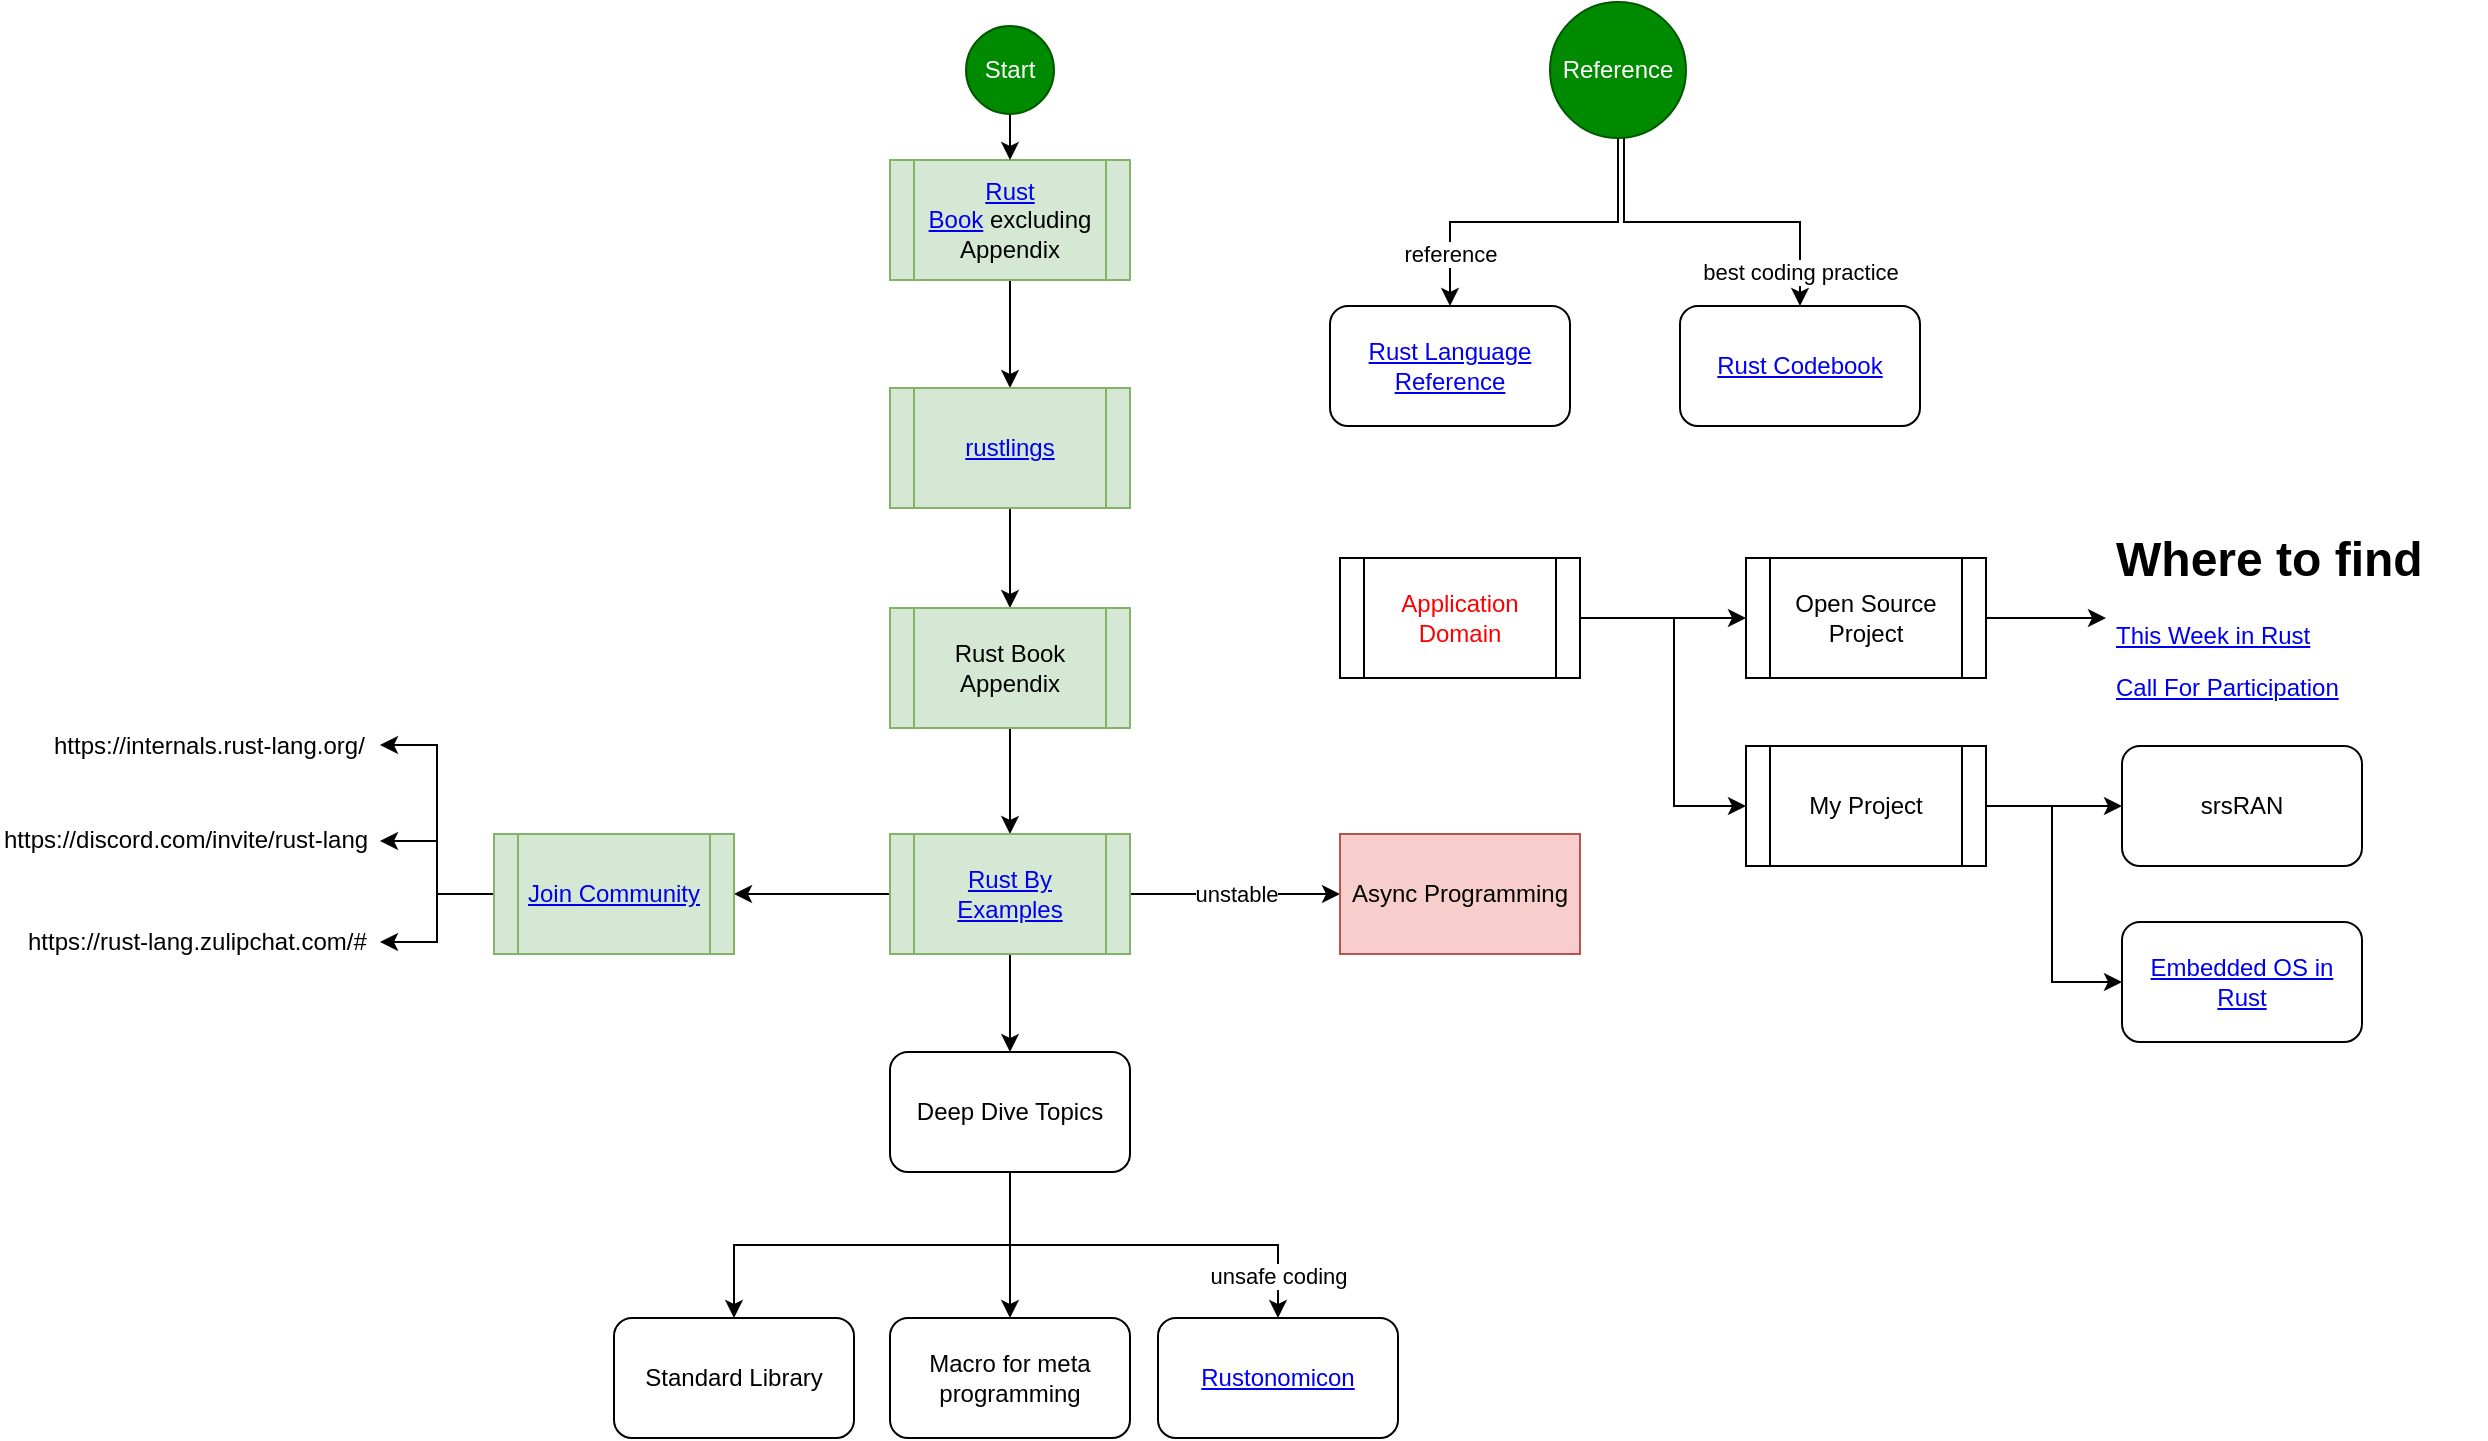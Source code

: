 <mxfile version="19.0.0" type="github" pages="2">
  <diagram id="PBkYrD5w5cS4U47afEp-" name="roadmap">
    <mxGraphModel dx="2254" dy="867" grid="0" gridSize="10" guides="1" tooltips="1" connect="1" arrows="1" fold="1" page="1" pageScale="1" pageWidth="827" pageHeight="1169" math="0" shadow="0">
      <root>
        <mxCell id="0" />
        <mxCell id="1" parent="0" />
        <mxCell id="ulpQKY1A7-1UQrpSVsIB-3" value="" style="edgeStyle=orthogonalEdgeStyle;rounded=0;orthogonalLoop=1;jettySize=auto;html=1;" parent="1" source="ulpQKY1A7-1UQrpSVsIB-1" target="ulpQKY1A7-1UQrpSVsIB-2" edge="1">
          <mxGeometry relative="1" as="geometry" />
        </mxCell>
        <mxCell id="ulpQKY1A7-1UQrpSVsIB-1" value="&lt;a href=&quot;https://doc.rust-lang.org/book/&quot;&gt;Rust Book&lt;/a&gt;&amp;nbsp;excluding Appendix" style="shape=process;whiteSpace=wrap;html=1;backgroundOutline=1;fillColor=#d5e8d4;strokeColor=#82b366;" parent="1" vertex="1">
          <mxGeometry x="495" y="105" width="120" height="60" as="geometry" />
        </mxCell>
        <mxCell id="ulpQKY1A7-1UQrpSVsIB-5" value="" style="edgeStyle=orthogonalEdgeStyle;rounded=0;orthogonalLoop=1;jettySize=auto;html=1;exitX=0.5;exitY=1;exitDx=0;exitDy=0;" parent="1" source="ulpQKY1A7-1UQrpSVsIB-6" target="ulpQKY1A7-1UQrpSVsIB-4" edge="1">
          <mxGeometry relative="1" as="geometry" />
        </mxCell>
        <mxCell id="ulpQKY1A7-1UQrpSVsIB-7" value="" style="edgeStyle=orthogonalEdgeStyle;rounded=0;orthogonalLoop=1;jettySize=auto;html=1;" parent="1" source="ulpQKY1A7-1UQrpSVsIB-2" target="ulpQKY1A7-1UQrpSVsIB-6" edge="1">
          <mxGeometry relative="1" as="geometry" />
        </mxCell>
        <mxCell id="ulpQKY1A7-1UQrpSVsIB-2" value="&lt;a href=&quot;https://github.com/rust-lang/rustlings/&quot;&gt;rustlings&lt;/a&gt;" style="shape=process;whiteSpace=wrap;html=1;backgroundOutline=1;fillColor=#d5e8d4;strokeColor=#82b366;" parent="1" vertex="1">
          <mxGeometry x="495" y="219" width="120" height="60" as="geometry" />
        </mxCell>
        <mxCell id="ulpQKY1A7-1UQrpSVsIB-9" value="" style="edgeStyle=orthogonalEdgeStyle;rounded=0;orthogonalLoop=1;jettySize=auto;html=1;exitX=1;exitY=0.5;exitDx=0;exitDy=0;" parent="1" source="ulpQKY1A7-1UQrpSVsIB-13" target="ulpQKY1A7-1UQrpSVsIB-8" edge="1">
          <mxGeometry relative="1" as="geometry" />
        </mxCell>
        <mxCell id="ulpQKY1A7-1UQrpSVsIB-19" value="" style="edgeStyle=orthogonalEdgeStyle;rounded=0;orthogonalLoop=1;jettySize=auto;html=1;" parent="1" source="ulpQKY1A7-1UQrpSVsIB-4" target="ulpQKY1A7-1UQrpSVsIB-18" edge="1">
          <mxGeometry relative="1" as="geometry" />
        </mxCell>
        <mxCell id="ulpQKY1A7-1UQrpSVsIB-36" value="" style="edgeStyle=orthogonalEdgeStyle;rounded=0;orthogonalLoop=1;jettySize=auto;html=1;exitX=0.5;exitY=1;exitDx=0;exitDy=0;" parent="1" source="ulpQKY1A7-1UQrpSVsIB-4" target="ulpQKY1A7-1UQrpSVsIB-35" edge="1">
          <mxGeometry relative="1" as="geometry" />
        </mxCell>
        <mxCell id="ulpQKY1A7-1UQrpSVsIB-62" value="&lt;font color=&quot;#000000&quot;&gt;best coding practice&lt;/font&gt;" style="edgeStyle=orthogonalEdgeStyle;rounded=0;orthogonalLoop=1;jettySize=auto;html=1;entryX=0.5;entryY=0;entryDx=0;entryDy=0;fontColor=#FF0000;exitX=0.544;exitY=1;exitDx=0;exitDy=0;exitPerimeter=0;" parent="1" source="ulpQKY1A7-1UQrpSVsIB-73" target="ulpQKY1A7-1UQrpSVsIB-64" edge="1">
          <mxGeometry x="0.8" relative="1" as="geometry">
            <mxPoint x="865" y="98" as="sourcePoint" />
            <mxPoint x="768" y="81" as="targetPoint" />
            <mxPoint as="offset" />
          </mxGeometry>
        </mxCell>
        <mxCell id="i2lRK1VTi4aubwp1Akog-2" value="unstable" style="edgeStyle=orthogonalEdgeStyle;rounded=0;orthogonalLoop=1;jettySize=auto;html=1;" edge="1" parent="1" source="ulpQKY1A7-1UQrpSVsIB-4" target="i2lRK1VTi4aubwp1Akog-1">
          <mxGeometry relative="1" as="geometry" />
        </mxCell>
        <mxCell id="ulpQKY1A7-1UQrpSVsIB-4" value="&lt;a href=&quot;https://doc.rust-lang.org/stable/rust-by-example/&quot;&gt;Rust By Examples&lt;/a&gt;" style="shape=process;whiteSpace=wrap;html=1;backgroundOutline=1;fillColor=#d5e8d4;strokeColor=#82b366;" parent="1" vertex="1">
          <mxGeometry x="495" y="442" width="120" height="60" as="geometry" />
        </mxCell>
        <mxCell id="ulpQKY1A7-1UQrpSVsIB-6" value="Rust Book Appendix" style="shape=process;whiteSpace=wrap;html=1;backgroundOutline=1;fillColor=#d5e8d4;strokeColor=#82b366;" parent="1" vertex="1">
          <mxGeometry x="495" y="329" width="120" height="60" as="geometry" />
        </mxCell>
        <mxCell id="ulpQKY1A7-1UQrpSVsIB-11" value="" style="edgeStyle=orthogonalEdgeStyle;rounded=0;orthogonalLoop=1;jettySize=auto;html=1;exitX=1;exitY=0.5;exitDx=0;exitDy=0;" parent="1" source="ulpQKY1A7-1UQrpSVsIB-13" target="ulpQKY1A7-1UQrpSVsIB-10" edge="1">
          <mxGeometry relative="1" as="geometry">
            <Array as="points">
              <mxPoint x="887" y="334" />
              <mxPoint x="887" y="428" />
            </Array>
          </mxGeometry>
        </mxCell>
        <mxCell id="ulpQKY1A7-1UQrpSVsIB-53" style="edgeStyle=orthogonalEdgeStyle;rounded=0;orthogonalLoop=1;jettySize=auto;html=1;entryX=0;entryY=0.5;entryDx=0;entryDy=0;" parent="1" source="ulpQKY1A7-1UQrpSVsIB-8" target="ulpQKY1A7-1UQrpSVsIB-52" edge="1">
          <mxGeometry relative="1" as="geometry" />
        </mxCell>
        <mxCell id="ulpQKY1A7-1UQrpSVsIB-8" value="Open Source Project" style="shape=process;whiteSpace=wrap;html=1;backgroundOutline=1;" parent="1" vertex="1">
          <mxGeometry x="923" y="304" width="120" height="60" as="geometry" />
        </mxCell>
        <mxCell id="ulpQKY1A7-1UQrpSVsIB-55" value="" style="edgeStyle=orthogonalEdgeStyle;rounded=0;orthogonalLoop=1;jettySize=auto;html=1;" parent="1" source="ulpQKY1A7-1UQrpSVsIB-10" target="ulpQKY1A7-1UQrpSVsIB-54" edge="1">
          <mxGeometry relative="1" as="geometry" />
        </mxCell>
        <mxCell id="ulpQKY1A7-1UQrpSVsIB-60" value="" style="edgeStyle=orthogonalEdgeStyle;rounded=0;orthogonalLoop=1;jettySize=auto;html=1;" parent="1" source="ulpQKY1A7-1UQrpSVsIB-10" target="ulpQKY1A7-1UQrpSVsIB-59" edge="1">
          <mxGeometry relative="1" as="geometry">
            <Array as="points">
              <mxPoint x="1076" y="428" />
              <mxPoint x="1076" y="516" />
            </Array>
          </mxGeometry>
        </mxCell>
        <mxCell id="ulpQKY1A7-1UQrpSVsIB-10" value="My Project" style="shape=process;whiteSpace=wrap;html=1;backgroundOutline=1;" parent="1" vertex="1">
          <mxGeometry x="923" y="398" width="120" height="60" as="geometry" />
        </mxCell>
        <mxCell id="ulpQKY1A7-1UQrpSVsIB-66" value="reference" style="edgeStyle=orthogonalEdgeStyle;rounded=0;orthogonalLoop=1;jettySize=auto;html=1;fontColor=#000000;exitX=0.5;exitY=1;exitDx=0;exitDy=0;" parent="1" source="ulpQKY1A7-1UQrpSVsIB-73" target="ulpQKY1A7-1UQrpSVsIB-65" edge="1">
          <mxGeometry x="0.692" relative="1" as="geometry">
            <mxPoint x="865" y="98" as="sourcePoint" />
            <mxPoint as="offset" />
          </mxGeometry>
        </mxCell>
        <mxCell id="ulpQKY1A7-1UQrpSVsIB-13" value="&lt;font color=&quot;#ff0000&quot;&gt;Application Domain&lt;/font&gt;" style="shape=process;whiteSpace=wrap;html=1;backgroundOutline=1;" parent="1" vertex="1">
          <mxGeometry x="720" y="304" width="120" height="60" as="geometry" />
        </mxCell>
        <mxCell id="i2lRK1VTi4aubwp1Akog-9" style="edgeStyle=orthogonalEdgeStyle;rounded=0;orthogonalLoop=1;jettySize=auto;html=1;entryX=1;entryY=0.5;entryDx=0;entryDy=0;" edge="1" parent="1" source="ulpQKY1A7-1UQrpSVsIB-18" target="i2lRK1VTi4aubwp1Akog-7">
          <mxGeometry relative="1" as="geometry" />
        </mxCell>
        <mxCell id="i2lRK1VTi4aubwp1Akog-10" style="edgeStyle=orthogonalEdgeStyle;rounded=0;orthogonalLoop=1;jettySize=auto;html=1;entryX=1;entryY=0.5;entryDx=0;entryDy=0;" edge="1" parent="1" source="ulpQKY1A7-1UQrpSVsIB-18" target="i2lRK1VTi4aubwp1Akog-8">
          <mxGeometry relative="1" as="geometry" />
        </mxCell>
        <mxCell id="i2lRK1VTi4aubwp1Akog-11" style="edgeStyle=orthogonalEdgeStyle;rounded=0;orthogonalLoop=1;jettySize=auto;html=1;entryX=1;entryY=0.5;entryDx=0;entryDy=0;" edge="1" parent="1" source="ulpQKY1A7-1UQrpSVsIB-18" target="i2lRK1VTi4aubwp1Akog-6">
          <mxGeometry relative="1" as="geometry" />
        </mxCell>
        <mxCell id="ulpQKY1A7-1UQrpSVsIB-18" value="&lt;a href=&quot;https://www.rust-lang.org/community&quot;&gt;Join Community&lt;/a&gt;" style="shape=process;whiteSpace=wrap;html=1;backgroundOutline=1;fillColor=#d5e8d4;strokeColor=#82b366;" parent="1" vertex="1">
          <mxGeometry x="297" y="442" width="120" height="60" as="geometry" />
        </mxCell>
        <mxCell id="ulpQKY1A7-1UQrpSVsIB-23" value="" style="edgeStyle=orthogonalEdgeStyle;rounded=0;orthogonalLoop=1;jettySize=auto;html=1;" parent="1" source="ulpQKY1A7-1UQrpSVsIB-22" target="ulpQKY1A7-1UQrpSVsIB-1" edge="1">
          <mxGeometry relative="1" as="geometry" />
        </mxCell>
        <mxCell id="ulpQKY1A7-1UQrpSVsIB-22" value="Start" style="ellipse;whiteSpace=wrap;html=1;aspect=fixed;fillColor=#008a00;strokeColor=#005700;fontColor=#ffffff;" parent="1" vertex="1">
          <mxGeometry x="533" y="38" width="44" height="44" as="geometry" />
        </mxCell>
        <mxCell id="ulpQKY1A7-1UQrpSVsIB-39" value="" style="edgeStyle=orthogonalEdgeStyle;rounded=0;orthogonalLoop=1;jettySize=auto;html=1;exitX=0.5;exitY=1;exitDx=0;exitDy=0;" parent="1" source="ulpQKY1A7-1UQrpSVsIB-35" target="ulpQKY1A7-1UQrpSVsIB-38" edge="1">
          <mxGeometry relative="1" as="geometry" />
        </mxCell>
        <mxCell id="ulpQKY1A7-1UQrpSVsIB-41" value="" style="edgeStyle=orthogonalEdgeStyle;rounded=0;orthogonalLoop=1;jettySize=auto;html=1;" parent="1" source="ulpQKY1A7-1UQrpSVsIB-35" target="ulpQKY1A7-1UQrpSVsIB-40" edge="1">
          <mxGeometry relative="1" as="geometry" />
        </mxCell>
        <mxCell id="ulpQKY1A7-1UQrpSVsIB-43" value="unsafe coding" style="edgeStyle=orthogonalEdgeStyle;rounded=0;orthogonalLoop=1;jettySize=auto;html=1;exitX=0.5;exitY=1;exitDx=0;exitDy=0;" parent="1" source="ulpQKY1A7-1UQrpSVsIB-35" target="ulpQKY1A7-1UQrpSVsIB-42" edge="1">
          <mxGeometry x="0.792" relative="1" as="geometry">
            <mxPoint as="offset" />
          </mxGeometry>
        </mxCell>
        <mxCell id="ulpQKY1A7-1UQrpSVsIB-35" value="Deep Dive Topics" style="rounded=1;whiteSpace=wrap;html=1;" parent="1" vertex="1">
          <mxGeometry x="495" y="551" width="120" height="60" as="geometry" />
        </mxCell>
        <mxCell id="ulpQKY1A7-1UQrpSVsIB-38" value="Standard Library" style="rounded=1;whiteSpace=wrap;html=1;" parent="1" vertex="1">
          <mxGeometry x="357" y="684" width="120" height="60" as="geometry" />
        </mxCell>
        <mxCell id="ulpQKY1A7-1UQrpSVsIB-40" value="Macro for meta programming" style="rounded=1;whiteSpace=wrap;html=1;" parent="1" vertex="1">
          <mxGeometry x="495" y="684" width="120" height="60" as="geometry" />
        </mxCell>
        <mxCell id="ulpQKY1A7-1UQrpSVsIB-42" value="&lt;a style=&quot;&quot; href=&quot;https://doc.rust-lang.org/nomicon/&quot;&gt;Rustonomicon&lt;/a&gt;" style="whiteSpace=wrap;html=1;rounded=1;" parent="1" vertex="1">
          <mxGeometry x="629" y="684" width="120" height="60" as="geometry" />
        </mxCell>
        <mxCell id="ulpQKY1A7-1UQrpSVsIB-52" value="&lt;h1&gt;Where to find&lt;/h1&gt;&lt;p&gt;&lt;a href=&quot;https://this-week-in-rust.org/&quot;&gt;This Week in Rust&lt;/a&gt;&lt;/p&gt;&lt;p&gt;&lt;a href=&quot;https://users.rust-lang.org/t/twir-call-for-participation/4821&quot;&gt;Call For Participation&lt;/a&gt;&lt;/p&gt;" style="text;html=1;strokeColor=none;fillColor=none;spacing=5;spacingTop=-20;whiteSpace=wrap;overflow=hidden;rounded=0;" parent="1" vertex="1">
          <mxGeometry x="1103" y="284.5" width="190" height="99" as="geometry" />
        </mxCell>
        <mxCell id="ulpQKY1A7-1UQrpSVsIB-54" value="srsRAN" style="rounded=1;whiteSpace=wrap;html=1;" parent="1" vertex="1">
          <mxGeometry x="1111" y="398" width="120" height="60" as="geometry" />
        </mxCell>
        <mxCell id="ulpQKY1A7-1UQrpSVsIB-59" value="&lt;a href=&quot;https://github.com/rust-embedded/rust-raspberrypi-OS-tutorials&quot;&gt;Embedded OS in Rust&lt;/a&gt;" style="rounded=1;whiteSpace=wrap;html=1;" parent="1" vertex="1">
          <mxGeometry x="1111" y="486" width="120" height="60" as="geometry" />
        </mxCell>
        <mxCell id="ulpQKY1A7-1UQrpSVsIB-64" value="&lt;a href=&quot;https://rust-lang-nursery.github.io/rust-cookbook/&quot;&gt;Rust Codebook&lt;/a&gt;" style="rounded=1;whiteSpace=wrap;html=1;" parent="1" vertex="1">
          <mxGeometry x="890" y="178" width="120" height="60" as="geometry" />
        </mxCell>
        <mxCell id="ulpQKY1A7-1UQrpSVsIB-65" value="&lt;a href=&quot;https://doc.rust-lang.org/stable/reference/&quot;&gt;Rust Language Reference&lt;/a&gt;" style="rounded=1;whiteSpace=wrap;html=1;" parent="1" vertex="1">
          <mxGeometry x="715" y="178" width="120" height="60" as="geometry" />
        </mxCell>
        <mxCell id="ulpQKY1A7-1UQrpSVsIB-73" value="Reference" style="ellipse;whiteSpace=wrap;html=1;aspect=fixed;fillColor=#008a00;strokeColor=#005700;fontColor=#ffffff;" parent="1" vertex="1">
          <mxGeometry x="825" y="26" width="68" height="68" as="geometry" />
        </mxCell>
        <mxCell id="i2lRK1VTi4aubwp1Akog-1" value="Async Programming" style="whiteSpace=wrap;html=1;fillColor=#f8cecc;strokeColor=#b85450;" vertex="1" parent="1">
          <mxGeometry x="720" y="442" width="120" height="60" as="geometry" />
        </mxCell>
        <UserObject label="https://rust-lang.zulipchat.com/#" link="https://rust-lang.zulipchat.com/#" id="i2lRK1VTi4aubwp1Akog-6">
          <mxCell style="text;whiteSpace=wrap;html=1;" vertex="1" parent="1">
            <mxGeometry x="62" y="482" width="178" height="28" as="geometry" />
          </mxCell>
        </UserObject>
        <UserObject label="https://internals.rust-lang.org/" link="https://www.rust-lang.org/community" id="i2lRK1VTi4aubwp1Akog-7">
          <mxCell style="text;whiteSpace=wrap;html=1;" vertex="1" parent="1">
            <mxGeometry x="75" y="383.5" width="165" height="28" as="geometry" />
          </mxCell>
        </UserObject>
        <UserObject label="https://discord.com/invite/rust-lang" link="https://discord.com/invite/rust-lang" id="i2lRK1VTi4aubwp1Akog-8">
          <mxCell style="text;whiteSpace=wrap;html=1;" vertex="1" parent="1">
            <mxGeometry x="50" y="431" width="190" height="29" as="geometry" />
          </mxCell>
        </UserObject>
      </root>
    </mxGraphModel>
  </diagram>
  <diagram id="SkSZhN0o_0jAMBB2AcKW" name="OpenSourceProject">
    <mxGraphModel dx="2254" dy="867" grid="1" gridSize="10" guides="1" tooltips="1" connect="1" arrows="1" fold="1" page="1" pageScale="1" pageWidth="827" pageHeight="1169" math="0" shadow="0">
      <root>
        <mxCell id="0" />
        <mxCell id="1" parent="0" />
        <mxCell id="O7e62CodTHwwSn5V0-Nh-3" value="" style="edgeStyle=orthogonalEdgeStyle;rounded=0;orthogonalLoop=1;jettySize=auto;html=1;exitX=1;exitY=0.5;exitDx=0;exitDy=0;" edge="1" parent="1" source="O7e62CodTHwwSn5V0-Nh-4" target="O7e62CodTHwwSn5V0-Nh-2">
          <mxGeometry relative="1" as="geometry" />
        </mxCell>
        <mxCell id="O7e62CodTHwwSn5V0-Nh-5" value="" style="edgeStyle=orthogonalEdgeStyle;rounded=0;orthogonalLoop=1;jettySize=auto;html=1;exitX=1;exitY=0.5;exitDx=0;exitDy=0;" edge="1" parent="1" source="O7e62CodTHwwSn5V0-Nh-6" target="O7e62CodTHwwSn5V0-Nh-4">
          <mxGeometry relative="1" as="geometry">
            <mxPoint x="230" y="110" as="sourcePoint" />
          </mxGeometry>
        </mxCell>
        <mxCell id="O7e62CodTHwwSn5V0-Nh-2" value="https://tokio.rs/" style="rounded=1;whiteSpace=wrap;html=1;" vertex="1" parent="1">
          <mxGeometry x="370" y="220" width="120" height="60" as="geometry" />
        </mxCell>
        <mxCell id="O7e62CodTHwwSn5V0-Nh-4" value="https://rust-lang.github.io/async-book/" style="rounded=1;whiteSpace=wrap;html=1;" vertex="1" parent="1">
          <mxGeometry x="170" y="220" width="120" height="60" as="geometry" />
        </mxCell>
        <mxCell id="O7e62CodTHwwSn5V0-Nh-6" value="Start" style="ellipse;whiteSpace=wrap;html=1;aspect=fixed;fillColor=#0050ef;fontColor=#ffffff;strokeColor=#001DBC;" vertex="1" parent="1">
          <mxGeometry x="120" y="70" width="50" height="50" as="geometry" />
        </mxCell>
      </root>
    </mxGraphModel>
  </diagram>
</mxfile>
